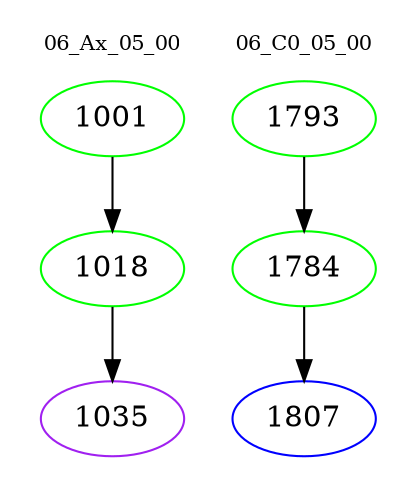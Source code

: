 digraph{
subgraph cluster_0 {
color = white
label = "06_Ax_05_00";
fontsize=10;
T0_1001 [label="1001", color="green"]
T0_1001 -> T0_1018 [color="black"]
T0_1018 [label="1018", color="green"]
T0_1018 -> T0_1035 [color="black"]
T0_1035 [label="1035", color="purple"]
}
subgraph cluster_1 {
color = white
label = "06_C0_05_00";
fontsize=10;
T1_1793 [label="1793", color="green"]
T1_1793 -> T1_1784 [color="black"]
T1_1784 [label="1784", color="green"]
T1_1784 -> T1_1807 [color="black"]
T1_1807 [label="1807", color="blue"]
}
}

